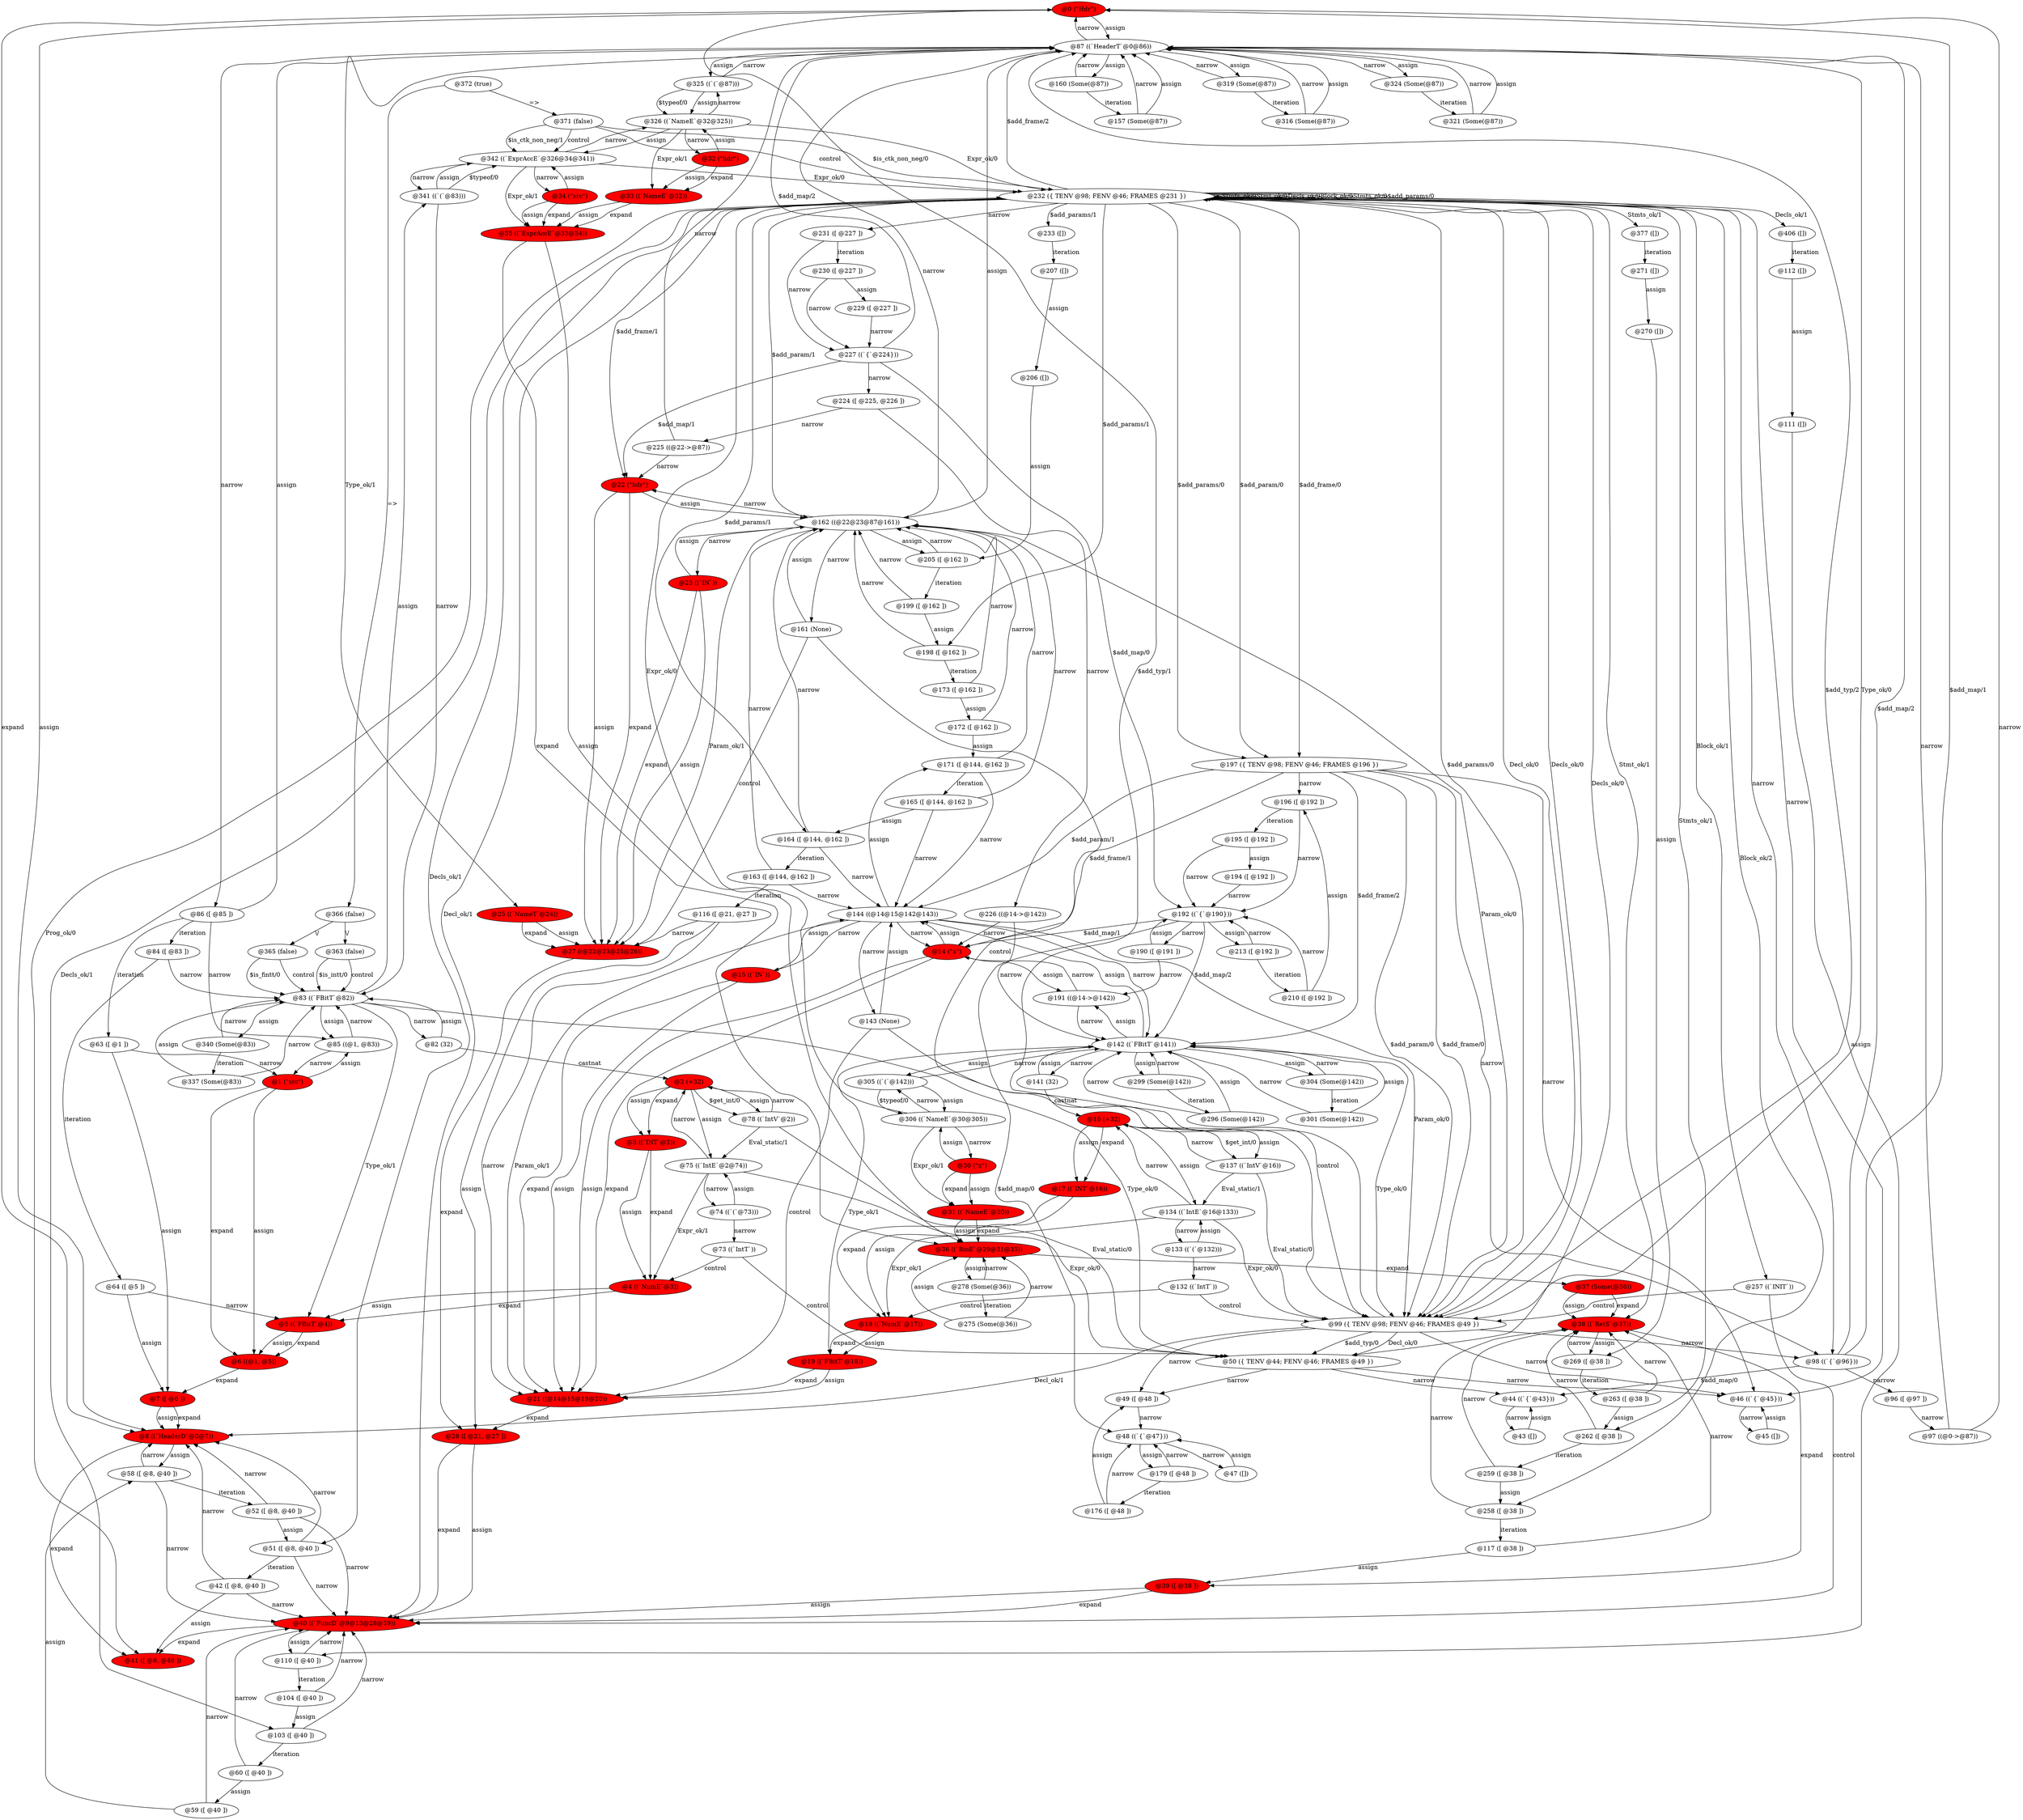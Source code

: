 digraph dependencies {
  0 [label="@0 (\"Hdr\")", style=filled, fillcolor=red];
  1 [label="@1 (\"src\")", style=filled, fillcolor=red];
  2 [label="@2 (+32)", style=filled, fillcolor=red];
  3 [label="@3 ((`INT`@2))", style=filled, fillcolor=red];
  4 [label="@4 ((`NumE`@3))", style=filled, fillcolor=red];
  5 [label="@5 ((`FBitT`@4))", style=filled, fillcolor=red];
  6 [label="@6 ((@1, @5))", style=filled, fillcolor=red];
  7 [label="@7 ([ @6 ])", style=filled, fillcolor=red];
  8 [label="@8 ((`HeaderD`@0@7))", style=filled, fillcolor=red];
  14 [label="@14 (\"x\")", style=filled, fillcolor=red];
  15 [label="@15 ((`IN`))", style=filled, fillcolor=red];
  16 [label="@16 (+32)", style=filled, fillcolor=red];
  17 [label="@17 ((`INT`@16))", style=filled, fillcolor=red];
  18 [label="@18 ((`NumE`@17))", style=filled, fillcolor=red];
  19 [label="@19 ((`FBitT`@18))", style=filled, fillcolor=red];
  21 [label="@21 ((@14@15@19@20))", style=filled, fillcolor=red];
  22 [label="@22 (\"hdr\")", style=filled, fillcolor=red];
  23 [label="@23 ((`IN`))", style=filled, fillcolor=red];
  25 [label="@25 ((`NameT`@24))", style=filled, fillcolor=red];
  27 [label="@27 ((@22@23@25@26))", style=filled, fillcolor=red];
  28 [label="@28 ([ @21, @27 ])", style=filled, fillcolor=red];
  30 [label="@30 (\"x\")", style=filled, fillcolor=red];
  31 [label="@31 ((`NameE`@30))", style=filled, fillcolor=red];
  32 [label="@32 (\"hdr\")", style=filled, fillcolor=red];
  33 [label="@33 ((`NameE`@32))", style=filled, fillcolor=red];
  34 [label="@34 (\"src\")", style=filled, fillcolor=red];
  35 [label="@35 ((`ExprAccE`@33@34))", style=filled, fillcolor=red];
  36 [label="@36 ((`BinE`@29@31@35))", style=filled, fillcolor=red];
  37 [label="@37 (Some(@36))", style=filled, fillcolor=red];
  38 [label="@38 ((`RetS`@37))", style=filled, fillcolor=red];
  39 [label="@39 ([ @38 ])", style=filled, fillcolor=red];
  40 [label="@40 ((`FuncD`@9@13@28@39))", style=filled, fillcolor=red];
  41 [label="@41 ([ @8, @40 ])", style=filled, fillcolor=red];
  42 [label="@42 ([ @8, @40 ])", style=filled, fillcolor=white];
  43 [label="@43 ([])", style=filled, fillcolor=white];
  44 [label="@44 ((`{`@43}))", style=filled, fillcolor=white];
  45 [label="@45 ([])", style=filled, fillcolor=white];
  46 [label="@46 ((`{`@45}))", style=filled, fillcolor=white];
  47 [label="@47 ([])", style=filled, fillcolor=white];
  48 [label="@48 ((`{`@47}))", style=filled, fillcolor=white];
  49 [label="@49 ([ @48 ])", style=filled, fillcolor=white];
  50 [label="@50 ({ TENV @44; FENV @46; FRAMES @49 })", style=filled, fillcolor=white];
  51 [label="@51 ([ @8, @40 ])", style=filled, fillcolor=white];
  52 [label="@52 ([ @8, @40 ])", style=filled, fillcolor=white];
  58 [label="@58 ([ @8, @40 ])", style=filled, fillcolor=white];
  59 [label="@59 ([ @40 ])", style=filled, fillcolor=white];
  60 [label="@60 ([ @40 ])", style=filled, fillcolor=white];
  63 [label="@63 ([ @1 ])", style=filled, fillcolor=white];
  64 [label="@64 ([ @5 ])", style=filled, fillcolor=white];
  73 [label="@73 ((`IntT`))", style=filled, fillcolor=white];
  74 [label="@74 ((`(`@73)))", style=filled, fillcolor=white];
  75 [label="@75 ((`IntE`@2@74))", style=filled, fillcolor=white];
  78 [label="@78 ((`IntV`@2))", style=filled, fillcolor=white];
  82 [label="@82 (32)", style=filled, fillcolor=white];
  83 [label="@83 ((`FBitT`@82))", style=filled, fillcolor=white];
  84 [label="@84 ([ @83 ])", style=filled, fillcolor=white];
  85 [label="@85 ((@1, @83))", style=filled, fillcolor=white];
  86 [label="@86 ([ @85 ])", style=filled, fillcolor=white];
  87 [label="@87 ((`HeaderT`@0@86))", style=filled, fillcolor=white];
  96 [label="@96 ([ @97 ])", style=filled, fillcolor=white];
  97 [label="@97 ((@0->@87))", style=filled, fillcolor=white];
  98 [label="@98 ((`{`@96}))", style=filled, fillcolor=white];
  99 [label="@99 ({ TENV @98; FENV @46; FRAMES @49 })", style=filled, fillcolor=white];
  103 [label="@103 ([ @40 ])", style=filled, fillcolor=white];
  104 [label="@104 ([ @40 ])", style=filled, fillcolor=white];
  110 [label="@110 ([ @40 ])", style=filled, fillcolor=white];
  111 [label="@111 ([])", style=filled, fillcolor=white];
  112 [label="@112 ([])", style=filled, fillcolor=white];
  116 [label="@116 ([ @21, @27 ])", style=filled, fillcolor=white];
  117 [label="@117 ([ @38 ])", style=filled, fillcolor=white];
  132 [label="@132 ((`IntT`))", style=filled, fillcolor=white];
  133 [label="@133 ((`(`@132)))", style=filled, fillcolor=white];
  134 [label="@134 ((`IntE`@16@133))", style=filled, fillcolor=white];
  137 [label="@137 ((`IntV`@16))", style=filled, fillcolor=white];
  141 [label="@141 (32)", style=filled, fillcolor=white];
  142 [label="@142 ((`FBitT`@141))", style=filled, fillcolor=white];
  143 [label="@143 (None)", style=filled, fillcolor=white];
  144 [label="@144 ((@14@15@142@143))", style=filled, fillcolor=white];
  157 [label="@157 (Some(@87))", style=filled, fillcolor=white];
  160 [label="@160 (Some(@87))", style=filled, fillcolor=white];
  161 [label="@161 (None)", style=filled, fillcolor=white];
  162 [label="@162 ((@22@23@87@161))", style=filled, fillcolor=white];
  163 [label="@163 ([ @144, @162 ])", style=filled, fillcolor=white];
  164 [label="@164 ([ @144, @162 ])", style=filled, fillcolor=white];
  165 [label="@165 ([ @144, @162 ])", style=filled, fillcolor=white];
  171 [label="@171 ([ @144, @162 ])", style=filled, fillcolor=white];
  172 [label="@172 ([ @162 ])", style=filled, fillcolor=white];
  173 [label="@173 ([ @162 ])", style=filled, fillcolor=white];
  176 [label="@176 ([ @48 ])", style=filled, fillcolor=white];
  179 [label="@179 ([ @48 ])", style=filled, fillcolor=white];
  190 [label="@190 ([ @191 ])", style=filled, fillcolor=white];
  191 [label="@191 ((@14->@142))", style=filled, fillcolor=white];
  192 [label="@192 ((`{`@190}))", style=filled, fillcolor=white];
  194 [label="@194 ([ @192 ])", style=filled, fillcolor=white];
  195 [label="@195 ([ @192 ])", style=filled, fillcolor=white];
  196 [label="@196 ([ @192 ])", style=filled, fillcolor=white];
  197 [label="@197 ({ TENV @98; FENV @46; FRAMES @196 })", style=filled, fillcolor=white];
  198 [label="@198 ([ @162 ])", style=filled, fillcolor=white];
  199 [label="@199 ([ @162 ])", style=filled, fillcolor=white];
  205 [label="@205 ([ @162 ])", style=filled, fillcolor=white];
  206 [label="@206 ([])", style=filled, fillcolor=white];
  207 [label="@207 ([])", style=filled, fillcolor=white];
  210 [label="@210 ([ @192 ])", style=filled, fillcolor=white];
  213 [label="@213 ([ @192 ])", style=filled, fillcolor=white];
  224 [label="@224 ([ @225, @226 ])", style=filled, fillcolor=white];
  225 [label="@225 ((@22->@87))", style=filled, fillcolor=white];
  226 [label="@226 ((@14->@142))", style=filled, fillcolor=white];
  227 [label="@227 ((`{`@224}))", style=filled, fillcolor=white];
  229 [label="@229 ([ @227 ])", style=filled, fillcolor=white];
  230 [label="@230 ([ @227 ])", style=filled, fillcolor=white];
  231 [label="@231 ([ @227 ])", style=filled, fillcolor=white];
  232 [label="@232 ({ TENV @98; FENV @46; FRAMES @231 })", style=filled, fillcolor=white];
  233 [label="@233 ([])", style=filled, fillcolor=white];
  257 [label="@257 ((`INIT`))", style=filled, fillcolor=white];
  258 [label="@258 ([ @38 ])", style=filled, fillcolor=white];
  259 [label="@259 ([ @38 ])", style=filled, fillcolor=white];
  262 [label="@262 ([ @38 ])", style=filled, fillcolor=white];
  263 [label="@263 ([ @38 ])", style=filled, fillcolor=white];
  269 [label="@269 ([ @38 ])", style=filled, fillcolor=white];
  270 [label="@270 ([])", style=filled, fillcolor=white];
  271 [label="@271 ([])", style=filled, fillcolor=white];
  275 [label="@275 (Some(@36))", style=filled, fillcolor=white];
  278 [label="@278 (Some(@36))", style=filled, fillcolor=white];
  296 [label="@296 (Some(@142))", style=filled, fillcolor=white];
  299 [label="@299 (Some(@142))", style=filled, fillcolor=white];
  301 [label="@301 (Some(@142))", style=filled, fillcolor=white];
  304 [label="@304 (Some(@142))", style=filled, fillcolor=white];
  305 [label="@305 ((`(`@142)))", style=filled, fillcolor=white];
  306 [label="@306 ((`NameE`@30@305))", style=filled, fillcolor=white];
  316 [label="@316 (Some(@87))", style=filled, fillcolor=white];
  319 [label="@319 (Some(@87))", style=filled, fillcolor=white];
  321 [label="@321 (Some(@87))", style=filled, fillcolor=white];
  324 [label="@324 (Some(@87))", style=filled, fillcolor=white];
  325 [label="@325 ((`(`@87)))", style=filled, fillcolor=white];
  326 [label="@326 ((`NameE`@32@325))", style=filled, fillcolor=white];
  337 [label="@337 (Some(@83))", style=filled, fillcolor=white];
  340 [label="@340 (Some(@83))", style=filled, fillcolor=white];
  341 [label="@341 ((`(`@83)))", style=filled, fillcolor=white];
  342 [label="@342 ((`ExprAccE`@326@34@341))", style=filled, fillcolor=white];
  363 [label="@363 (false)", style=filled, fillcolor=white];
  365 [label="@365 (false)", style=filled, fillcolor=white];
  366 [label="@366 (false)", style=filled, fillcolor=white];
  371 [label="@371 (false)", style=filled, fillcolor=white];
  372 [label="@372 (true)", style=filled, fillcolor=white];
  377 [label="@377 ([])", style=filled, fillcolor=white];
  406 [label="@406 ([])", style=filled, fillcolor=white];
  0 -> 8 [label="assign"];
  0 -> 8 [label="expand"];
  0 -> 87 [label="assign"];
  1 -> 85 [label="assign"];
  1 -> 6 [label="assign"];
  1 -> 6 [label="expand"];
  2 -> 78 [label="$get_int/0"];
  2 -> 75 [label="assign"];
  2 -> 3 [label="expand"];
  2 -> 78 [label="assign"];
  2 -> 3 [label="assign"];
  3 -> 4 [label="assign"];
  3 -> 4 [label="expand"];
  4 -> 5 [label="assign"];
  4 -> 5 [label="expand"];
  5 -> 6 [label="assign"];
  5 -> 6 [label="expand"];
  6 -> 7 [label="expand"];
  7 -> 8 [label="assign"];
  7 -> 8 [label="expand"];
  8 -> 41 [label="expand"];
  8 -> 58 [label="assign"];
  14 -> 21 [label="assign"];
  14 -> 144 [label="assign"];
  14 -> 21 [label="expand"];
  14 -> 191 [label="assign"];
  15 -> 21 [label="assign"];
  15 -> 144 [label="assign"];
  15 -> 21 [label="expand"];
  16 -> 17 [label="assign"];
  16 -> 137 [label="$get_int/0"];
  16 -> 137 [label="assign"];
  16 -> 17 [label="expand"];
  16 -> 134 [label="assign"];
  17 -> 18 [label="assign"];
  17 -> 18 [label="expand"];
  18 -> 19 [label="assign"];
  18 -> 19 [label="expand"];
  19 -> 21 [label="assign"];
  19 -> 21 [label="expand"];
  21 -> 28 [label="expand"];
  22 -> 27 [label="assign"];
  22 -> 162 [label="assign"];
  22 -> 27 [label="expand"];
  23 -> 27 [label="assign"];
  23 -> 162 [label="assign"];
  23 -> 27 [label="expand"];
  25 -> 27 [label="assign"];
  25 -> 27 [label="expand"];
  27 -> 28 [label="expand"];
  28 -> 40 [label="expand"];
  28 -> 40 [label="assign"];
  30 -> 31 [label="assign"];
  30 -> 306 [label="assign"];
  30 -> 31 [label="expand"];
  31 -> 36 [label="expand"];
  31 -> 36 [label="assign"];
  32 -> 33 [label="assign"];
  32 -> 326 [label="assign"];
  32 -> 33 [label="expand"];
  33 -> 35 [label="expand"];
  33 -> 35 [label="assign"];
  34 -> 35 [label="expand"];
  34 -> 342 [label="assign"];
  34 -> 35 [label="assign"];
  35 -> 36 [label="expand"];
  35 -> 36 [label="assign"];
  36 -> 37 [label="expand"];
  36 -> 278 [label="assign"];
  37 -> 38 [label="assign"];
  37 -> 38 [label="expand"];
  38 -> 39 [label="expand"];
  38 -> 269 [label="assign"];
  39 -> 40 [label="expand"];
  39 -> 40 [label="assign"];
  40 -> 110 [label="assign"];
  40 -> 41 [label="expand"];
  42 -> 8 [label="narrow"];
  42 -> 40 [label="narrow"];
  42 -> 41 [label="assign"];
  43 -> 44 [label="assign"];
  44 -> 43 [label="narrow"];
  45 -> 46 [label="assign"];
  46 -> 45 [label="narrow"];
  47 -> 48 [label="assign"];
  48 -> 47 [label="narrow"];
  48 -> 179 [label="assign"];
  49 -> 48 [label="narrow"];
  50 -> 46 [label="narrow"];
  50 -> 49 [label="narrow"];
  50 -> 44 [label="narrow"];
  51 -> 42 [label="iteration"];
  51 -> 8 [label="narrow"];
  51 -> 40 [label="narrow"];
  52 -> 8 [label="narrow"];
  52 -> 51 [label="assign"];
  52 -> 40 [label="narrow"];
  58 -> 52 [label="iteration"];
  58 -> 8 [label="narrow"];
  58 -> 40 [label="narrow"];
  59 -> 58 [label="assign"];
  59 -> 40 [label="narrow"];
  60 -> 59 [label="assign"];
  60 -> 40 [label="narrow"];
  63 -> 1 [label="narrow"];
  63 -> 7 [label="assign"];
  64 -> 5 [label="narrow"];
  64 -> 7 [label="assign"];
  73 -> 4 [label="control"];
  73 -> 50 [label="control"];
  74 -> 75 [label="assign"];
  74 -> 73 [label="narrow"];
  75 -> 50 [label="Expr_ok/0"];
  75 -> 2 [label="narrow"];
  75 -> 74 [label="narrow"];
  75 -> 4 [label="Expr_ok/1"];
  78 -> 75 [label="Eval_static/1"];
  78 -> 50 [label="Eval_static/0"];
  78 -> 2 [label="narrow"];
  82 -> 83 [label="assign"];
  82 -> 2 [label="castnat"];
  83 -> 50 [label="Type_ok/0"];
  83 -> 5 [label="Type_ok/1"];
  83 -> 341 [label="assign"];
  83 -> 85 [label="assign"];
  83 -> 340 [label="assign"];
  83 -> 82 [label="narrow"];
  84 -> 83 [label="narrow"];
  84 -> 64 [label="iteration"];
  85 -> 83 [label="narrow"];
  85 -> 1 [label="narrow"];
  86 -> 63 [label="iteration"];
  86 -> 85 [label="narrow"];
  86 -> 84 [label="iteration"];
  86 -> 87 [label="assign"];
  87 -> 86 [label="narrow"];
  87 -> 0 [label="narrow"];
  87 -> 319 [label="assign"];
  87 -> 325 [label="assign"];
  87 -> 324 [label="assign"];
  87 -> 162 [label="assign"];
  87 -> 25 [label="Type_ok/1"];
  87 -> 99 [label="Type_ok/0"];
  87 -> 160 [label="assign"];
  96 -> 97 [label="narrow"];
  97 -> 87 [label="narrow"];
  97 -> 0 [label="narrow"];
  98 -> 44 [label="$add_map/0"];
  98 -> 96 [label="narrow"];
  98 -> 87 [label="$add_map/2"];
  98 -> 0 [label="$add_map/1"];
  99 -> 0 [label="$add_typ/1"];
  99 -> 50 [label="$add_typ/0"];
  99 -> 50 [label="Decl_ok/0"];
  99 -> 46 [label="narrow"];
  99 -> 87 [label="$add_typ/2"];
  99 -> 49 [label="narrow"];
  99 -> 98 [label="narrow"];
  99 -> 8 [label="Decl_ok/1"];
  103 -> 60 [label="iteration"];
  103 -> 40 [label="narrow"];
  104 -> 40 [label="narrow"];
  104 -> 103 [label="assign"];
  110 -> 104 [label="iteration"];
  110 -> 40 [label="narrow"];
  111 -> 110 [label="assign"];
  112 -> 111 [label="assign"];
  116 -> 28 [label="assign"];
  116 -> 27 [label="narrow"];
  116 -> 21 [label="narrow"];
  117 -> 38 [label="narrow"];
  117 -> 39 [label="assign"];
  132 -> 18 [label="control"];
  132 -> 99 [label="control"];
  133 -> 132 [label="narrow"];
  133 -> 134 [label="assign"];
  134 -> 18 [label="Expr_ok/1"];
  134 -> 16 [label="narrow"];
  134 -> 99 [label="Expr_ok/0"];
  134 -> 133 [label="narrow"];
  137 -> 16 [label="narrow"];
  137 -> 99 [label="Eval_static/0"];
  137 -> 134 [label="Eval_static/1"];
  141 -> 142 [label="assign"];
  141 -> 16 [label="castnat"];
  142 -> 305 [label="assign"];
  142 -> 141 [label="narrow"];
  142 -> 19 [label="Type_ok/1"];
  142 -> 99 [label="Type_ok/0"];
  142 -> 144 [label="assign"];
  142 -> 304 [label="assign"];
  142 -> 299 [label="assign"];
  142 -> 191 [label="assign"];
  143 -> 21 [label="control"];
  143 -> 144 [label="assign"];
  143 -> 99 [label="control"];
  144 -> 15 [label="narrow"];
  144 -> 14 [label="narrow"];
  144 -> 171 [label="assign"];
  144 -> 143 [label="narrow"];
  144 -> 21 [label="Param_ok/1"];
  144 -> 99 [label="Param_ok/0"];
  144 -> 142 [label="narrow"];
  157 -> 87 [label="narrow"];
  157 -> 87 [label="assign"];
  160 -> 87 [label="narrow"];
  160 -> 157 [label="iteration"];
  161 -> 27 [label="control"];
  161 -> 162 [label="assign"];
  161 -> 99 [label="control"];
  162 -> 87 [label="narrow"];
  162 -> 205 [label="assign"];
  162 -> 27 [label="Param_ok/1"];
  162 -> 161 [label="narrow"];
  162 -> 22 [label="narrow"];
  162 -> 99 [label="Param_ok/0"];
  162 -> 23 [label="narrow"];
  163 -> 162 [label="narrow"];
  163 -> 116 [label="iteration"];
  163 -> 144 [label="narrow"];
  164 -> 162 [label="narrow"];
  164 -> 163 [label="iteration"];
  164 -> 144 [label="narrow"];
  165 -> 164 [label="assign"];
  165 -> 162 [label="narrow"];
  165 -> 144 [label="narrow"];
  171 -> 162 [label="narrow"];
  171 -> 165 [label="iteration"];
  171 -> 144 [label="narrow"];
  172 -> 162 [label="narrow"];
  172 -> 171 [label="assign"];
  173 -> 162 [label="narrow"];
  173 -> 172 [label="assign"];
  176 -> 48 [label="narrow"];
  176 -> 49 [label="assign"];
  179 -> 48 [label="narrow"];
  179 -> 176 [label="iteration"];
  190 -> 192 [label="assign"];
  190 -> 191 [label="narrow"];
  191 -> 14 [label="narrow"];
  191 -> 142 [label="narrow"];
  192 -> 14 [label="$add_map/1"];
  192 -> 190 [label="narrow"];
  192 -> 48 [label="$add_map/0"];
  192 -> 142 [label="$add_map/2"];
  192 -> 213 [label="assign"];
  194 -> 192 [label="narrow"];
  195 -> 194 [label="assign"];
  195 -> 192 [label="narrow"];
  196 -> 195 [label="iteration"];
  196 -> 192 [label="narrow"];
  197 -> 14 [label="$add_frame/1"];
  197 -> 99 [label="$add_frame/0"];
  197 -> 196 [label="narrow"];
  197 -> 144 [label="$add_param/1"];
  197 -> 46 [label="narrow"];
  197 -> 99 [label="$add_param/0"];
  197 -> 98 [label="narrow"];
  197 -> 142 [label="$add_frame/2"];
  198 -> 173 [label="iteration"];
  198 -> 162 [label="narrow"];
  199 -> 162 [label="narrow"];
  199 -> 198 [label="assign"];
  205 -> 199 [label="iteration"];
  205 -> 162 [label="narrow"];
  206 -> 205 [label="assign"];
  207 -> 206 [label="assign"];
  210 -> 196 [label="assign"];
  210 -> 192 [label="narrow"];
  213 -> 210 [label="iteration"];
  213 -> 192 [label="narrow"];
  224 -> 226 [label="narrow"];
  224 -> 225 [label="narrow"];
  225 -> 87 [label="narrow"];
  225 -> 22 [label="narrow"];
  226 -> 14 [label="narrow"];
  226 -> 142 [label="narrow"];
  227 -> 192 [label="$add_map/0"];
  227 -> 22 [label="$add_map/1"];
  227 -> 87 [label="$add_map/2"];
  227 -> 224 [label="narrow"];
  229 -> 227 [label="narrow"];
  230 -> 229 [label="assign"];
  230 -> 227 [label="narrow"];
  231 -> 230 [label="iteration"];
  231 -> 227 [label="narrow"];
  232 -> 232 [label="Stmts_ok/0"];
  232 -> 262 [label="Stmts_ok/1"];
  232 -> 197 [label="$add_params/0"];
  232 -> 51 [label="Decls_ok/1"];
  232 -> 232 [label="Stmt_ok/0"];
  232 -> 406 [label="Decls_ok/1"];
  232 -> 232 [label="Decls_ok/0"];
  232 -> 257 [label="Block_ok/1"];
  232 -> 197 [label="$add_param/0"];
  232 -> 41 [label="Prog_ok/0"];
  232 -> 103 [label="Decls_ok/1"];
  232 -> 258 [label="Block_ok/2"];
  232 -> 232 [label="Block_ok/0"];
  232 -> 233 [label="$add_params/1"];
  232 -> 162 [label="$add_param/1"];
  232 -> 46 [label="narrow"];
  232 -> 99 [label="$add_params/0"];
  232 -> 232 [label="Stmts_ok/0"];
  232 -> 232 [label="$add_params/0"];
  232 -> 231 [label="narrow"];
  232 -> 99 [label="Decl_ok/0"];
  232 -> 99 [label="Decls_ok/0"];
  232 -> 40 [label="Decl_ok/1"];
  232 -> 377 [label="Stmts_ok/1"];
  232 -> 38 [label="Stmt_ok/1"];
  232 -> 87 [label="$add_frame/2"];
  232 -> 197 [label="$add_frame/0"];
  232 -> 50 [label="Decls_ok/0"];
  232 -> 98 [label="narrow"];
  232 -> 164 [label="$add_params/1"];
  232 -> 198 [label="$add_params/1"];
  232 -> 22 [label="$add_frame/1"];
  233 -> 207 [label="iteration"];
  257 -> 40 [label="control"];
  257 -> 99 [label="control"];
  258 -> 38 [label="narrow"];
  258 -> 117 [label="iteration"];
  259 -> 38 [label="narrow"];
  259 -> 258 [label="assign"];
  262 -> 38 [label="narrow"];
  262 -> 259 [label="iteration"];
  263 -> 38 [label="narrow"];
  263 -> 262 [label="assign"];
  269 -> 38 [label="narrow"];
  269 -> 263 [label="iteration"];
  270 -> 269 [label="assign"];
  271 -> 270 [label="assign"];
  275 -> 36 [label="narrow"];
  275 -> 36 [label="assign"];
  278 -> 36 [label="narrow"];
  278 -> 275 [label="iteration"];
  296 -> 142 [label="assign"];
  296 -> 142 [label="narrow"];
  299 -> 296 [label="iteration"];
  299 -> 142 [label="narrow"];
  301 -> 142 [label="assign"];
  301 -> 142 [label="narrow"];
  304 -> 301 [label="iteration"];
  304 -> 142 [label="narrow"];
  305 -> 306 [label="assign"];
  305 -> 306 [label="$typeof/0"];
  305 -> 142 [label="narrow"];
  306 -> 305 [label="narrow"];
  306 -> 232 [label="Expr_ok/0"];
  306 -> 31 [label="Expr_ok/1"];
  306 -> 30 [label="narrow"];
  316 -> 87 [label="narrow"];
  316 -> 87 [label="assign"];
  319 -> 87 [label="narrow"];
  319 -> 316 [label="iteration"];
  321 -> 87 [label="narrow"];
  321 -> 87 [label="assign"];
  324 -> 87 [label="narrow"];
  324 -> 321 [label="iteration"];
  325 -> 87 [label="narrow"];
  325 -> 326 [label="$typeof/0"];
  325 -> 326 [label="assign"];
  326 -> 32 [label="narrow"];
  326 -> 342 [label="assign"];
  326 -> 325 [label="narrow"];
  326 -> 33 [label="Expr_ok/1"];
  326 -> 232 [label="Expr_ok/0"];
  337 -> 83 [label="assign"];
  337 -> 83 [label="narrow"];
  340 -> 83 [label="narrow"];
  340 -> 337 [label="iteration"];
  341 -> 342 [label="assign"];
  341 -> 83 [label="narrow"];
  341 -> 342 [label="$typeof/0"];
  342 -> 341 [label="narrow"];
  342 -> 326 [label="narrow"];
  342 -> 35 [label="Expr_ok/1"];
  342 -> 34 [label="narrow"];
  342 -> 232 [label="Expr_ok/0"];
  363 -> 83 [label="control"];
  363 -> 83 [label="$is_intt/0"];
  365 -> 83 [label="control"];
  365 -> 83 [label="$is_fintt/0"];
  366 -> 365 [label="\\/"];
  366 -> 363 [label="\\/"];
  371 -> 232 [label="$is_ctk_non_neg/0"];
  371 -> 342 [label="$is_ctk_non_neg/1"];
  371 -> 232 [label="control"];
  371 -> 342 [label="control"];
  372 -> 371 [label="=>"];
  372 -> 366 [label="=>"];
  377 -> 271 [label="iteration"];
  406 -> 112 [label="iteration"];
}